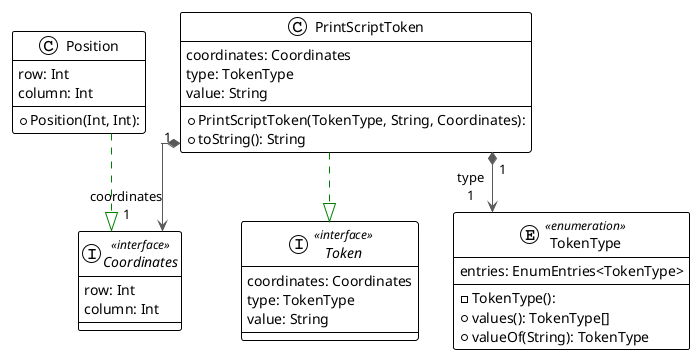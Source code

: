 @startuml

!theme plain
top to bottom direction
skinparam linetype ortho

interface Coordinates << interface >> {
   row: Int
   column: Int
}
class Position {
  + Position(Int, Int): 
   row: Int
   column: Int
}
class PrintScriptToken {
  + PrintScriptToken(TokenType, String, Coordinates): 
  + toString(): String
   coordinates: Coordinates
   type: TokenType
   value: String
}
interface Token << interface >> {
   coordinates: Coordinates
   type: TokenType
   value: String
}
enum TokenType << enumeration >> {
  - TokenType(): 
  + values(): TokenType[]
  + valueOf(String): TokenType
   entries: EnumEntries<TokenType>
}

Position          -[#008200,dashed]-^  Coordinates      
PrintScriptToken "1" *-[#595959,plain]-> "coordinates\n1" Coordinates      
PrintScriptToken  -[#008200,dashed]-^  Token            
PrintScriptToken "1" *-[#595959,plain]-> "type\n1" TokenType        
@enduml
